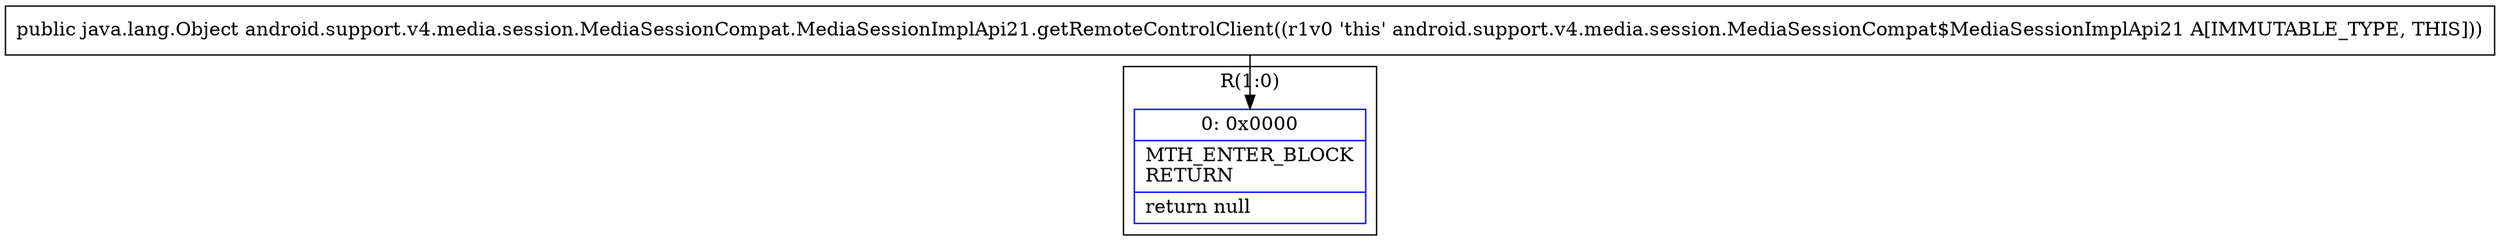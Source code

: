 digraph "CFG forandroid.support.v4.media.session.MediaSessionCompat.MediaSessionImplApi21.getRemoteControlClient()Ljava\/lang\/Object;" {
subgraph cluster_Region_1472913244 {
label = "R(1:0)";
node [shape=record,color=blue];
Node_0 [shape=record,label="{0\:\ 0x0000|MTH_ENTER_BLOCK\lRETURN\l|return null\l}"];
}
MethodNode[shape=record,label="{public java.lang.Object android.support.v4.media.session.MediaSessionCompat.MediaSessionImplApi21.getRemoteControlClient((r1v0 'this' android.support.v4.media.session.MediaSessionCompat$MediaSessionImplApi21 A[IMMUTABLE_TYPE, THIS])) }"];
MethodNode -> Node_0;
}

